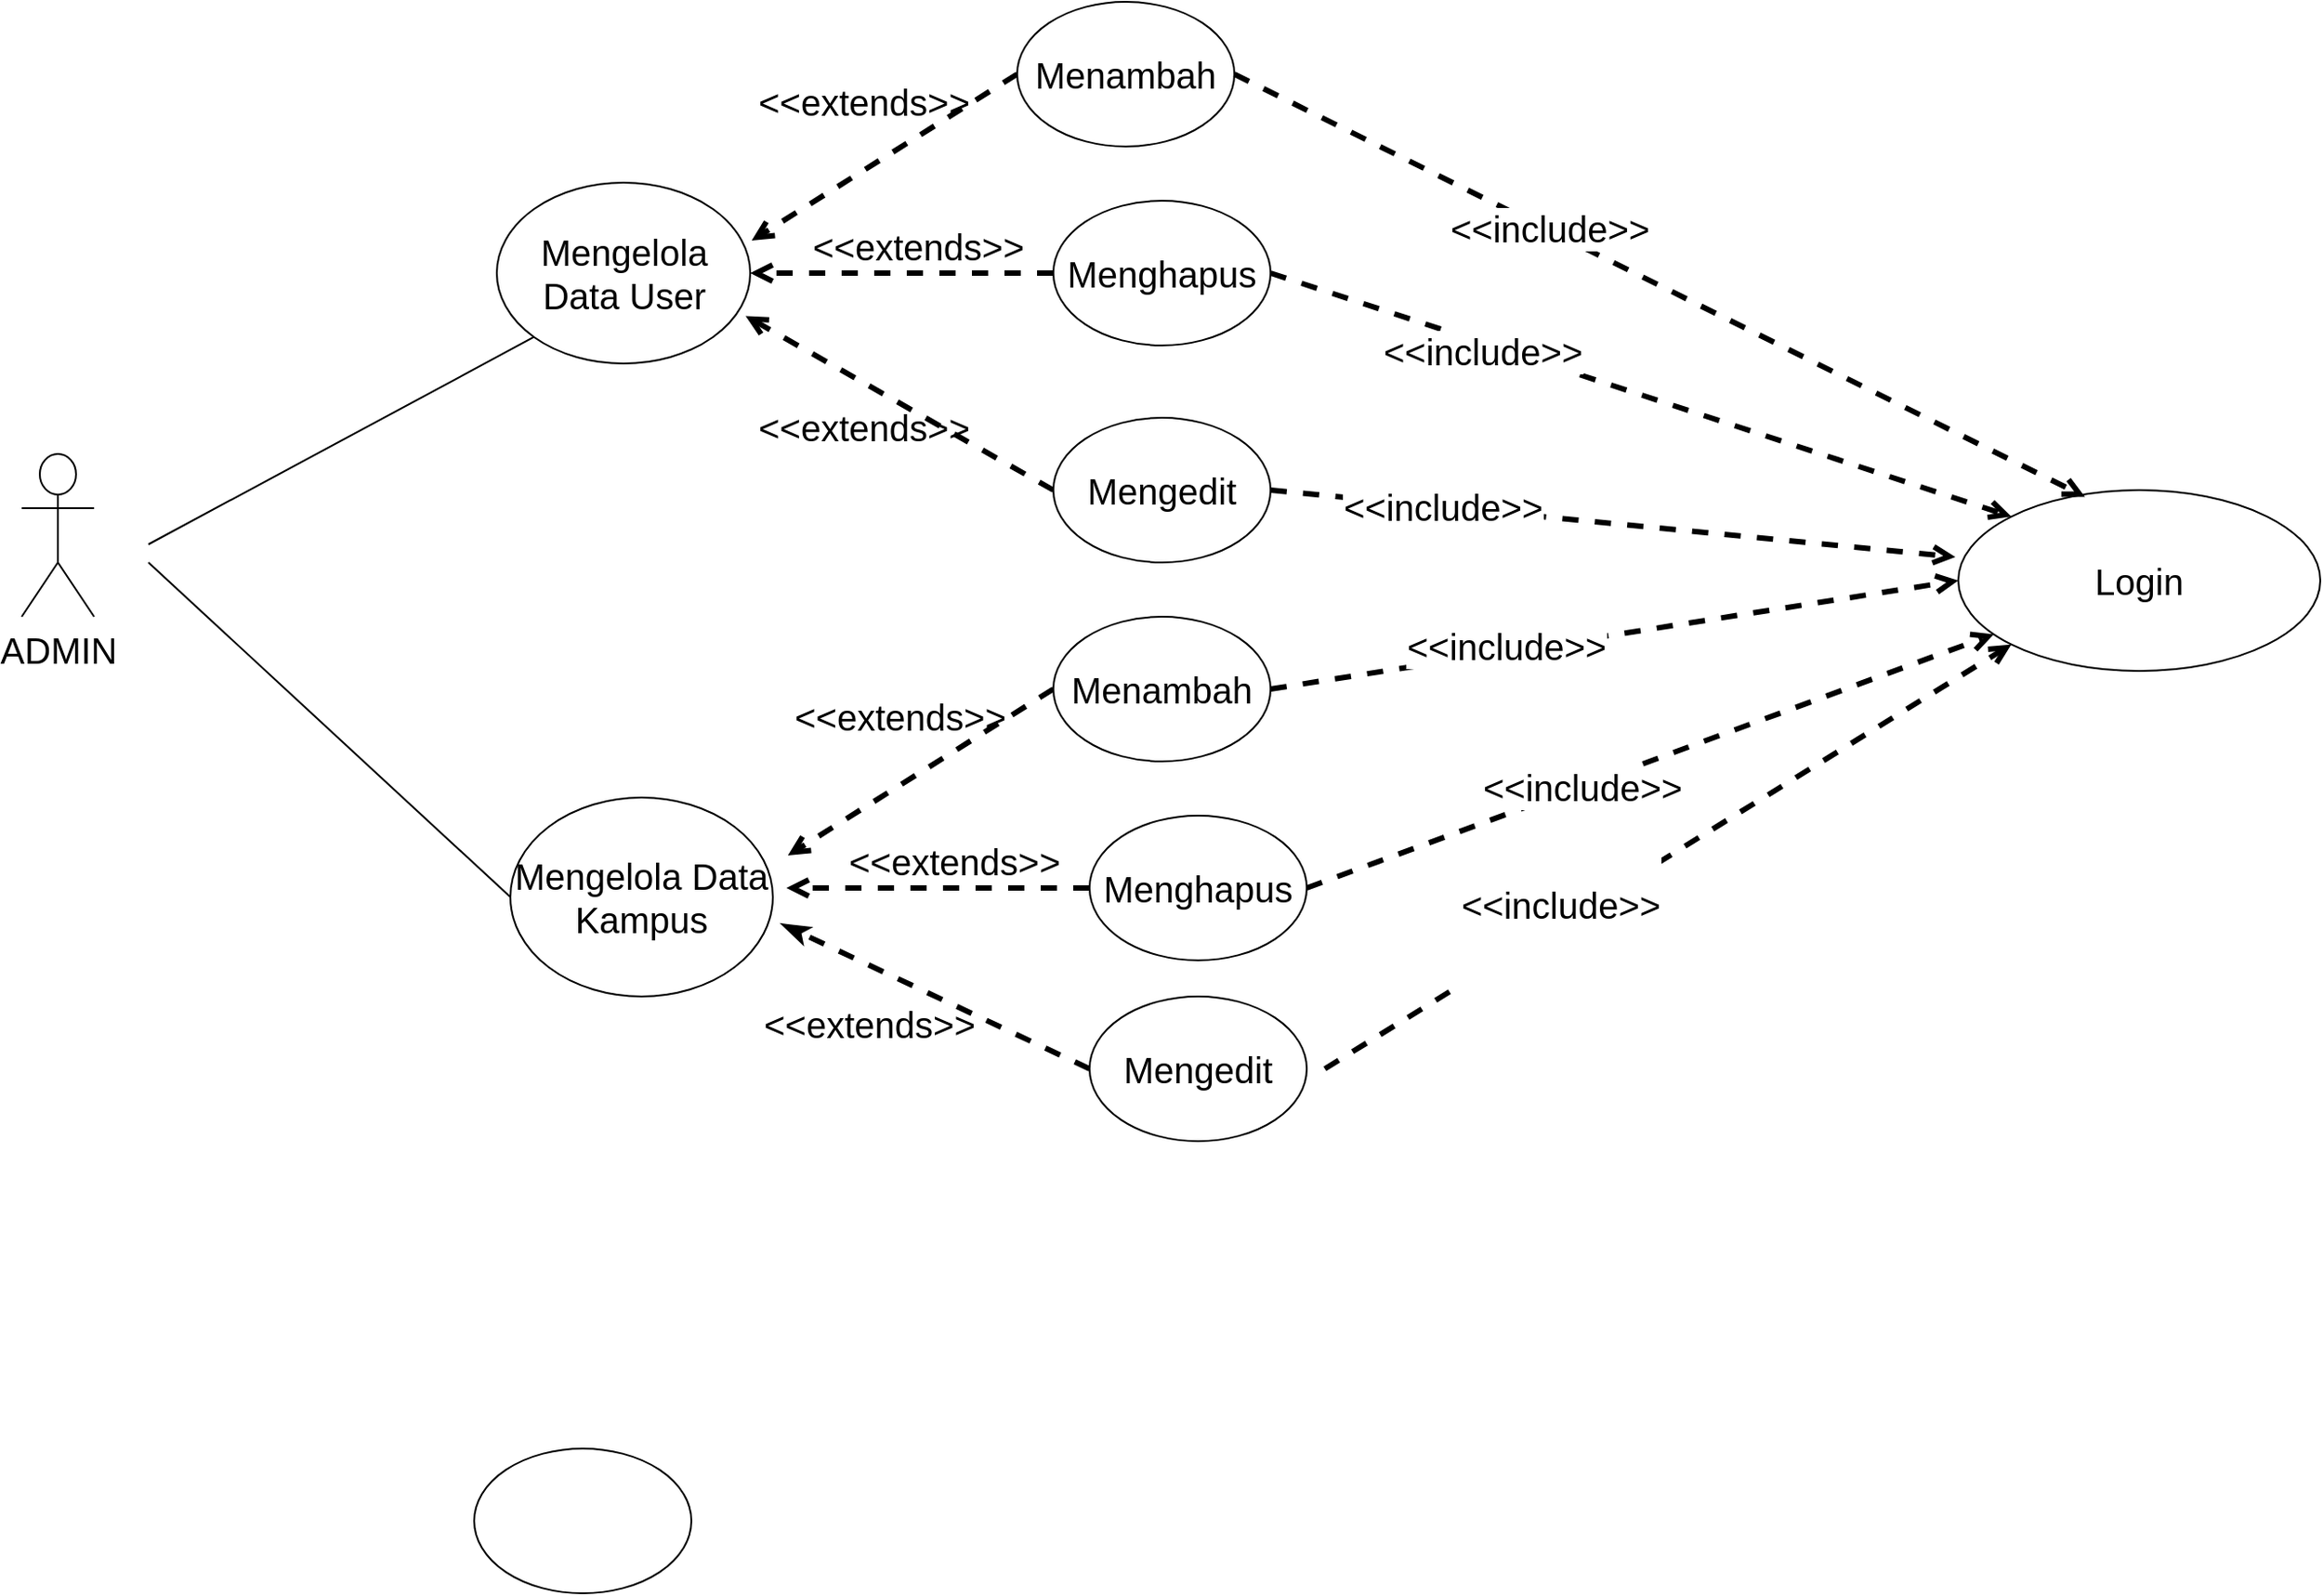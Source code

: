 <mxfile version="17.4.4" type="github"><diagram id="-1cNwW22x8Lkcdjjw_Vo" name="Page-1"><mxGraphModel dx="2580" dy="1948" grid="0" gridSize="10" guides="1" tooltips="1" connect="1" arrows="1" fold="1" page="1" pageScale="1" pageWidth="850" pageHeight="1100" math="0" shadow="0"><root><mxCell id="0"/><mxCell id="1" parent="0"/><mxCell id="4kPWv2rLGDj7vnWJvMpO-1" value="ADMIN" style="shape=umlActor;verticalLabelPosition=bottom;verticalAlign=top;html=1;outlineConnect=0;fontSize=20;" vertex="1" parent="1"><mxGeometry x="10" y="230" width="40" height="90" as="geometry"/></mxCell><mxCell id="4kPWv2rLGDj7vnWJvMpO-10" value="" style="ellipse;whiteSpace=wrap;html=1;" vertex="1" parent="1"><mxGeometry x="260" y="780" width="120" height="80" as="geometry"/></mxCell><mxCell id="4kPWv2rLGDj7vnWJvMpO-11" value="Mengelola Data User" style="ellipse;whiteSpace=wrap;html=1;fontSize=20;" vertex="1" parent="1"><mxGeometry x="272.5" y="80" width="140" height="100" as="geometry"/></mxCell><mxCell id="4kPWv2rLGDj7vnWJvMpO-12" value="Mengelola Data Kampus" style="ellipse;whiteSpace=wrap;html=1;fontSize=20;" vertex="1" parent="1"><mxGeometry x="280" y="420" width="145" height="110" as="geometry"/></mxCell><mxCell id="4kPWv2rLGDj7vnWJvMpO-16" value="" style="endArrow=none;html=1;rounded=0;fontSize=20;entryX=0;entryY=1;entryDx=0;entryDy=0;" edge="1" parent="1" target="4kPWv2rLGDj7vnWJvMpO-11"><mxGeometry width="50" height="50" relative="1" as="geometry"><mxPoint x="80" y="280" as="sourcePoint"/><mxPoint x="450" y="300" as="targetPoint"/></mxGeometry></mxCell><mxCell id="4kPWv2rLGDj7vnWJvMpO-17" value="" style="endArrow=none;html=1;rounded=0;fontSize=20;entryX=0;entryY=0.5;entryDx=0;entryDy=0;" edge="1" parent="1" target="4kPWv2rLGDj7vnWJvMpO-12"><mxGeometry width="50" height="50" relative="1" as="geometry"><mxPoint x="80" y="290" as="sourcePoint"/><mxPoint x="299.038" y="155.355" as="targetPoint"/></mxGeometry></mxCell><mxCell id="4kPWv2rLGDj7vnWJvMpO-19" value="" style="endArrow=open;dashed=1;html=1;rounded=0;fontSize=20;endFill=0;strokeWidth=3;entryX=1.006;entryY=0.32;entryDx=0;entryDy=0;entryPerimeter=0;exitX=0;exitY=0.5;exitDx=0;exitDy=0;" edge="1" parent="1" source="4kPWv2rLGDj7vnWJvMpO-22" target="4kPWv2rLGDj7vnWJvMpO-11"><mxGeometry width="50" height="50" relative="1" as="geometry"><mxPoint x="550" y="80" as="sourcePoint"/><mxPoint x="440" y="100" as="targetPoint"/><Array as="points"/></mxGeometry></mxCell><mxCell id="4kPWv2rLGDj7vnWJvMpO-22" value="Menambah" style="ellipse;whiteSpace=wrap;html=1;fontSize=20;" vertex="1" parent="1"><mxGeometry x="560" y="-20" width="120" height="80" as="geometry"/></mxCell><mxCell id="4kPWv2rLGDj7vnWJvMpO-23" value="" style="endArrow=open;dashed=1;html=1;rounded=0;fontSize=20;endFill=0;entryX=1;entryY=0.5;entryDx=0;entryDy=0;strokeWidth=3;exitX=0;exitY=0.5;exitDx=0;exitDy=0;" edge="1" parent="1" source="4kPWv2rLGDj7vnWJvMpO-25" target="4kPWv2rLGDj7vnWJvMpO-11"><mxGeometry width="50" height="50" relative="1" as="geometry"><mxPoint x="560" y="140" as="sourcePoint"/><mxPoint x="540" y="160" as="targetPoint"/></mxGeometry></mxCell><mxCell id="4kPWv2rLGDj7vnWJvMpO-24" value="" style="endArrow=open;dashed=1;html=1;rounded=0;fontSize=20;endFill=0;entryX=0.982;entryY=0.737;entryDx=0;entryDy=0;strokeWidth=3;entryPerimeter=0;exitX=0;exitY=0.5;exitDx=0;exitDy=0;" edge="1" parent="1" source="4kPWv2rLGDj7vnWJvMpO-26" target="4kPWv2rLGDj7vnWJvMpO-11"><mxGeometry width="50" height="50" relative="1" as="geometry"><mxPoint x="540" y="190" as="sourcePoint"/><mxPoint x="452.5" y="170" as="targetPoint"/></mxGeometry></mxCell><mxCell id="4kPWv2rLGDj7vnWJvMpO-25" value="Menghapus" style="ellipse;whiteSpace=wrap;html=1;fontSize=20;" vertex="1" parent="1"><mxGeometry x="580" y="90" width="120" height="80" as="geometry"/></mxCell><mxCell id="4kPWv2rLGDj7vnWJvMpO-26" value="Mengedit" style="ellipse;whiteSpace=wrap;html=1;fontSize=20;" vertex="1" parent="1"><mxGeometry x="580" y="210" width="120" height="80" as="geometry"/></mxCell><mxCell id="4kPWv2rLGDj7vnWJvMpO-27" value="&amp;lt;&amp;lt;extends&amp;gt;&amp;gt;" style="text;html=1;align=center;verticalAlign=middle;resizable=0;points=[];autosize=1;strokeColor=none;fillColor=none;fontSize=20;" vertex="1" parent="1"><mxGeometry x="410" y="200" width="130" height="30" as="geometry"/></mxCell><mxCell id="4kPWv2rLGDj7vnWJvMpO-29" value="&amp;lt;&amp;lt;extends&amp;gt;&amp;gt;" style="text;html=1;align=center;verticalAlign=middle;resizable=0;points=[];autosize=1;strokeColor=none;fillColor=none;fontSize=20;" vertex="1" parent="1"><mxGeometry x="410" y="20" width="130" height="30" as="geometry"/></mxCell><mxCell id="4kPWv2rLGDj7vnWJvMpO-30" value="&amp;lt;&amp;lt;extends&amp;gt;&amp;gt;" style="text;html=1;align=center;verticalAlign=middle;resizable=0;points=[];autosize=1;strokeColor=none;fillColor=none;fontSize=20;" vertex="1" parent="1"><mxGeometry x="440" y="100" width="130" height="30" as="geometry"/></mxCell><mxCell id="4kPWv2rLGDj7vnWJvMpO-31" value="" style="endArrow=open;dashed=1;html=1;rounded=0;fontSize=20;endFill=0;strokeWidth=3;entryX=1.006;entryY=0.32;entryDx=0;entryDy=0;entryPerimeter=0;exitX=0;exitY=0.5;exitDx=0;exitDy=0;" edge="1" parent="1" source="4kPWv2rLGDj7vnWJvMpO-32"><mxGeometry width="50" height="50" relative="1" as="geometry"><mxPoint x="570" y="420" as="sourcePoint"/><mxPoint x="433.34" y="452" as="targetPoint"/><Array as="points"/></mxGeometry></mxCell><mxCell id="4kPWv2rLGDj7vnWJvMpO-32" value="Menambah" style="ellipse;whiteSpace=wrap;html=1;fontSize=20;" vertex="1" parent="1"><mxGeometry x="580" y="320" width="120" height="80" as="geometry"/></mxCell><mxCell id="4kPWv2rLGDj7vnWJvMpO-33" value="" style="endArrow=open;dashed=1;html=1;rounded=0;fontSize=20;endFill=0;entryX=1;entryY=0.5;entryDx=0;entryDy=0;strokeWidth=3;exitX=0;exitY=0.5;exitDx=0;exitDy=0;" edge="1" parent="1" source="4kPWv2rLGDj7vnWJvMpO-34"><mxGeometry width="50" height="50" relative="1" as="geometry"><mxPoint x="580" y="480" as="sourcePoint"/><mxPoint x="432.5" y="470" as="targetPoint"/></mxGeometry></mxCell><mxCell id="4kPWv2rLGDj7vnWJvMpO-34" value="Menghapus" style="ellipse;whiteSpace=wrap;html=1;fontSize=20;" vertex="1" parent="1"><mxGeometry x="600" y="430" width="120" height="80" as="geometry"/></mxCell><mxCell id="4kPWv2rLGDj7vnWJvMpO-35" value="Mengedit" style="ellipse;whiteSpace=wrap;html=1;fontSize=20;" vertex="1" parent="1"><mxGeometry x="600" y="530" width="120" height="80" as="geometry"/></mxCell><mxCell id="4kPWv2rLGDj7vnWJvMpO-36" value="&amp;lt;&amp;lt;extends&amp;gt;&amp;gt;" style="text;html=1;align=center;verticalAlign=middle;resizable=0;points=[];autosize=1;strokeColor=none;fillColor=none;fontSize=20;" vertex="1" parent="1"><mxGeometry x="412.5" y="530" width="130" height="30" as="geometry"/></mxCell><mxCell id="4kPWv2rLGDj7vnWJvMpO-37" value="&amp;lt;&amp;lt;extends&amp;gt;&amp;gt;" style="text;html=1;align=center;verticalAlign=middle;resizable=0;points=[];autosize=1;strokeColor=none;fillColor=none;fontSize=20;" vertex="1" parent="1"><mxGeometry x="430" y="360" width="130" height="30" as="geometry"/></mxCell><mxCell id="4kPWv2rLGDj7vnWJvMpO-38" value="&amp;lt;&amp;lt;extends&amp;gt;&amp;gt;" style="text;html=1;align=center;verticalAlign=middle;resizable=0;points=[];autosize=1;strokeColor=none;fillColor=none;fontSize=20;" vertex="1" parent="1"><mxGeometry x="460" y="440" width="130" height="30" as="geometry"/></mxCell><mxCell id="4kPWv2rLGDj7vnWJvMpO-39" value="" style="endArrow=classicThin;dashed=1;html=1;rounded=0;fontSize=20;strokeWidth=3;endFill=1;exitX=0;exitY=0.5;exitDx=0;exitDy=0;" edge="1" parent="1" source="4kPWv2rLGDj7vnWJvMpO-35"><mxGeometry width="50" height="50" relative="1" as="geometry"><mxPoint x="590" y="590" as="sourcePoint"/><mxPoint x="430" y="490" as="targetPoint"/></mxGeometry></mxCell><mxCell id="4kPWv2rLGDj7vnWJvMpO-40" value="" style="endArrow=open;dashed=1;html=1;rounded=0;fontSize=20;strokeWidth=3;exitX=1;exitY=0.5;exitDx=0;exitDy=0;endFill=0;entryX=0;entryY=0.5;entryDx=0;entryDy=0;" edge="1" parent="1" source="4kPWv2rLGDj7vnWJvMpO-32" target="4kPWv2rLGDj7vnWJvMpO-44"><mxGeometry width="50" height="50" relative="1" as="geometry"><mxPoint x="720" y="350" as="sourcePoint"/><mxPoint x="1090" y="360" as="targetPoint"/></mxGeometry></mxCell><mxCell id="4kPWv2rLGDj7vnWJvMpO-60" value="&amp;lt;&amp;lt;include&amp;gt;&amp;gt;" style="edgeLabel;html=1;align=center;verticalAlign=middle;resizable=0;points=[];fontSize=20;" vertex="1" connectable="0" parent="4kPWv2rLGDj7vnWJvMpO-40"><mxGeometry x="-0.321" y="4" relative="1" as="geometry"><mxPoint x="1" as="offset"/></mxGeometry></mxCell><mxCell id="4kPWv2rLGDj7vnWJvMpO-41" value="" style="endArrow=open;dashed=1;html=1;rounded=0;fontSize=20;strokeWidth=3;endFill=0;" edge="1" parent="1" target="4kPWv2rLGDj7vnWJvMpO-44"><mxGeometry width="50" height="50" relative="1" as="geometry"><mxPoint x="720" y="470" as="sourcePoint"/><mxPoint x="1070" y="570" as="targetPoint"/></mxGeometry></mxCell><mxCell id="4kPWv2rLGDj7vnWJvMpO-61" value="&amp;lt;&amp;lt;include&amp;gt;&amp;gt;" style="edgeLabel;html=1;align=center;verticalAlign=middle;resizable=0;points=[];fontSize=20;" vertex="1" connectable="0" parent="4kPWv2rLGDj7vnWJvMpO-41"><mxGeometry x="-0.2" relative="1" as="geometry"><mxPoint as="offset"/></mxGeometry></mxCell><mxCell id="4kPWv2rLGDj7vnWJvMpO-42" value="&#xA;&amp;lt;&amp;lt;include&amp;gt;&amp;gt;&#xA;&#xA;" style="endArrow=open;dashed=1;html=1;rounded=0;fontSize=20;strokeWidth=3;endFill=0;entryX=0;entryY=1;entryDx=0;entryDy=0;" edge="1" parent="1" target="4kPWv2rLGDj7vnWJvMpO-44"><mxGeometry x="-0.316" width="50" height="50" relative="1" as="geometry"><mxPoint x="730" y="570" as="sourcePoint"/><mxPoint x="1080" y="670" as="targetPoint"/><mxPoint y="1" as="offset"/></mxGeometry></mxCell><mxCell id="4kPWv2rLGDj7vnWJvMpO-43" value="" style="endArrow=open;dashed=1;html=1;rounded=0;fontSize=20;strokeWidth=3;exitX=1;exitY=0.5;exitDx=0;exitDy=0;endFill=0;entryX=-0.008;entryY=0.37;entryDx=0;entryDy=0;entryPerimeter=0;" edge="1" parent="1" source="4kPWv2rLGDj7vnWJvMpO-26" target="4kPWv2rLGDj7vnWJvMpO-44"><mxGeometry width="50" height="50" relative="1" as="geometry"><mxPoint x="750" y="380" as="sourcePoint"/><mxPoint x="1090" y="340" as="targetPoint"/></mxGeometry></mxCell><mxCell id="4kPWv2rLGDj7vnWJvMpO-59" value="&amp;lt;&amp;lt;include&amp;gt;&amp;gt;" style="edgeLabel;html=1;align=center;verticalAlign=middle;resizable=0;points=[];fontSize=20;" vertex="1" connectable="0" parent="4kPWv2rLGDj7vnWJvMpO-43"><mxGeometry x="-0.498" y="1" relative="1" as="geometry"><mxPoint as="offset"/></mxGeometry></mxCell><mxCell id="4kPWv2rLGDj7vnWJvMpO-44" value="Login" style="ellipse;whiteSpace=wrap;html=1;fontSize=20;" vertex="1" parent="1"><mxGeometry x="1080" y="250" width="200" height="100" as="geometry"/></mxCell><mxCell id="4kPWv2rLGDj7vnWJvMpO-45" value="" style="endArrow=open;dashed=1;html=1;rounded=0;fontSize=20;strokeWidth=3;exitX=1;exitY=0.5;exitDx=0;exitDy=0;endFill=0;entryX=0;entryY=0;entryDx=0;entryDy=0;" edge="1" parent="1" source="4kPWv2rLGDj7vnWJvMpO-25" target="4kPWv2rLGDj7vnWJvMpO-44"><mxGeometry width="50" height="50" relative="1" as="geometry"><mxPoint x="750" y="140" as="sourcePoint"/><mxPoint x="1138.4" y="217" as="targetPoint"/></mxGeometry></mxCell><mxCell id="4kPWv2rLGDj7vnWJvMpO-58" value="&amp;lt;&amp;lt;include&amp;gt;&amp;gt;" style="edgeLabel;html=1;align=center;verticalAlign=middle;resizable=0;points=[];fontSize=20;" vertex="1" connectable="0" parent="4kPWv2rLGDj7vnWJvMpO-45"><mxGeometry x="-0.425" y="-3" relative="1" as="geometry"><mxPoint y="1" as="offset"/></mxGeometry></mxCell><mxCell id="4kPWv2rLGDj7vnWJvMpO-46" value="" style="endArrow=open;dashed=1;html=1;rounded=0;fontSize=20;strokeWidth=3;exitX=1;exitY=0.5;exitDx=0;exitDy=0;endFill=0;entryX=0.35;entryY=0.037;entryDx=0;entryDy=0;entryPerimeter=0;" edge="1" parent="1" source="4kPWv2rLGDj7vnWJvMpO-22" target="4kPWv2rLGDj7vnWJvMpO-44"><mxGeometry width="50" height="50" relative="1" as="geometry"><mxPoint x="710" y="140" as="sourcePoint"/><mxPoint x="1129.289" y="314.645" as="targetPoint"/></mxGeometry></mxCell><mxCell id="4kPWv2rLGDj7vnWJvMpO-57" value="&amp;lt;&amp;lt;include&amp;gt;&amp;gt;" style="edgeLabel;html=1;align=center;verticalAlign=middle;resizable=0;points=[];fontSize=20;" vertex="1" connectable="0" parent="4kPWv2rLGDj7vnWJvMpO-46"><mxGeometry x="-0.264" y="1" relative="1" as="geometry"><mxPoint as="offset"/></mxGeometry></mxCell></root></mxGraphModel></diagram></mxfile>